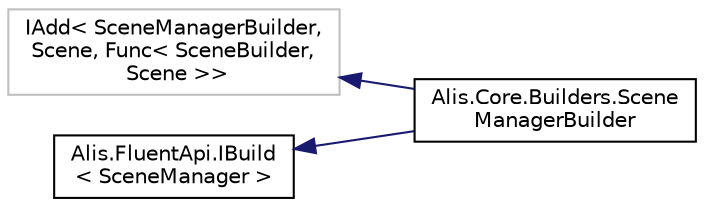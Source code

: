 digraph "Graphical Class Hierarchy"
{
 // LATEX_PDF_SIZE
  edge [fontname="Helvetica",fontsize="10",labelfontname="Helvetica",labelfontsize="10"];
  node [fontname="Helvetica",fontsize="10",shape=record];
  rankdir="LR";
  Node447 [label="IAdd\< SceneManagerBuilder,\l Scene, Func\< SceneBuilder,\l Scene \>\>",height=0.2,width=0.4,color="grey75", fillcolor="white", style="filled",tooltip=" "];
  Node447 -> Node1 [dir="back",color="midnightblue",fontsize="10",style="solid",fontname="Helvetica"];
  Node1 [label="Alis.Core.Builders.Scene\lManagerBuilder",height=0.2,width=0.4,color="black", fillcolor="white", style="filled",URL="$class_alis_1_1_core_1_1_builders_1_1_scene_manager_builder.html",tooltip="The scene manager builder class"];
  Node0 [label="Alis.FluentApi.IBuild\l\< SceneManager \>",height=0.2,width=0.4,color="black", fillcolor="white", style="filled",URL="$interface_alis_1_1_fluent_api_1_1_i_build.html",tooltip=" "];
  Node0 -> Node1 [dir="back",color="midnightblue",fontsize="10",style="solid",fontname="Helvetica"];
}
